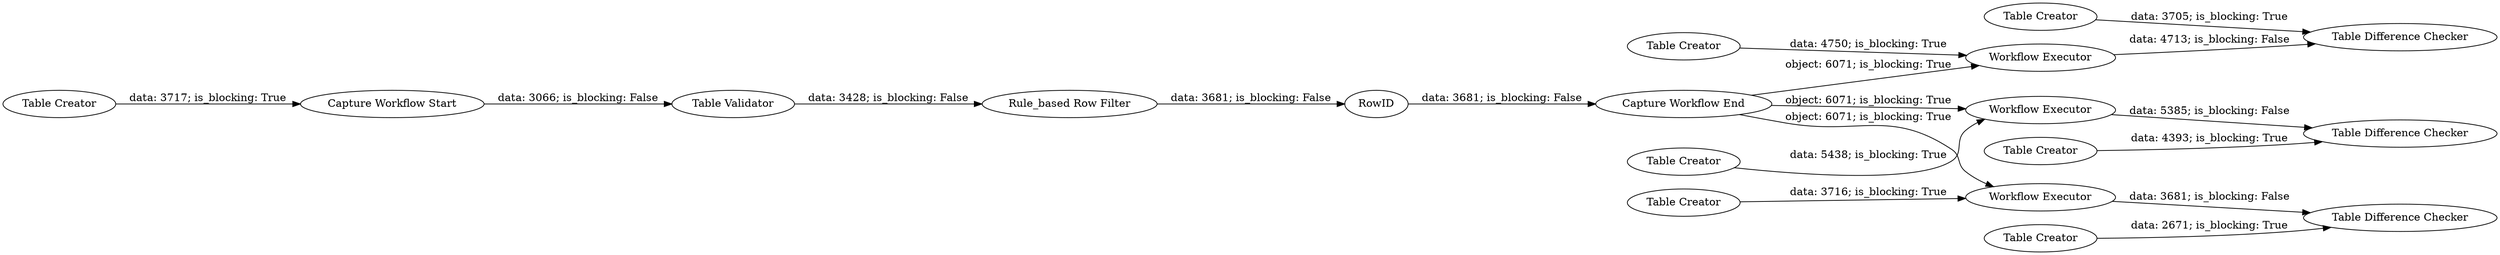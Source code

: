 digraph {
	"8029709086431753270_16" [label="Table Creator"]
	"8029709086431753270_18" [label=RowID]
	"8029709086431753270_14" [label="Table Creator"]
	"8029709086431753270_20" [label="Workflow Executor"]
	"8029709086431753270_9" [label="Table Difference Checker"]
	"8029709086431753270_8" [label="Table Creator"]
	"8029709086431753270_3" [label="Workflow Executor"]
	"8029709086431753270_5" [label="Capture Workflow Start"]
	"8029709086431753270_12" [label="Table Validator"]
	"8029709086431753270_19" [label="Table Creator"]
	"8029709086431753270_13" [label="Table Difference Checker"]
	"8029709086431753270_4" [label="Table Creator"]
	"8029709086431753270_15" [label="Workflow Executor"]
	"8029709086431753270_17" [label="Rule_based Row Filter"]
	"8029709086431753270_2" [label="Capture Workflow End"]
	"8029709086431753270_10" [label="Table Creator"]
	"8029709086431753270_21" [label="Table Difference Checker"]
	"8029709086431753270_22" [label="Table Creator"]
	"8029709086431753270_2" -> "8029709086431753270_15" [label="object: 6071; is_blocking: True"]
	"8029709086431753270_18" -> "8029709086431753270_2" [label="data: 3681; is_blocking: False"]
	"8029709086431753270_19" -> "8029709086431753270_21" [label="data: 4393; is_blocking: True"]
	"8029709086431753270_8" -> "8029709086431753270_3" [label="data: 3716; is_blocking: True"]
	"8029709086431753270_12" -> "8029709086431753270_17" [label="data: 3428; is_blocking: False"]
	"8029709086431753270_5" -> "8029709086431753270_12" [label="data: 3066; is_blocking: False"]
	"8029709086431753270_4" -> "8029709086431753270_5" [label="data: 3717; is_blocking: True"]
	"8029709086431753270_10" -> "8029709086431753270_9" [label="data: 2671; is_blocking: True"]
	"8029709086431753270_14" -> "8029709086431753270_13" [label="data: 3705; is_blocking: True"]
	"8029709086431753270_2" -> "8029709086431753270_3" [label="object: 6071; is_blocking: True"]
	"8029709086431753270_16" -> "8029709086431753270_15" [label="data: 4750; is_blocking: True"]
	"8029709086431753270_3" -> "8029709086431753270_9" [label="data: 3681; is_blocking: False"]
	"8029709086431753270_15" -> "8029709086431753270_13" [label="data: 4713; is_blocking: False"]
	"8029709086431753270_17" -> "8029709086431753270_18" [label="data: 3681; is_blocking: False"]
	"8029709086431753270_22" -> "8029709086431753270_20" [label="data: 5438; is_blocking: True"]
	"8029709086431753270_2" -> "8029709086431753270_20" [label="object: 6071; is_blocking: True"]
	"8029709086431753270_20" -> "8029709086431753270_21" [label="data: 5385; is_blocking: False"]
	rankdir=LR
}
